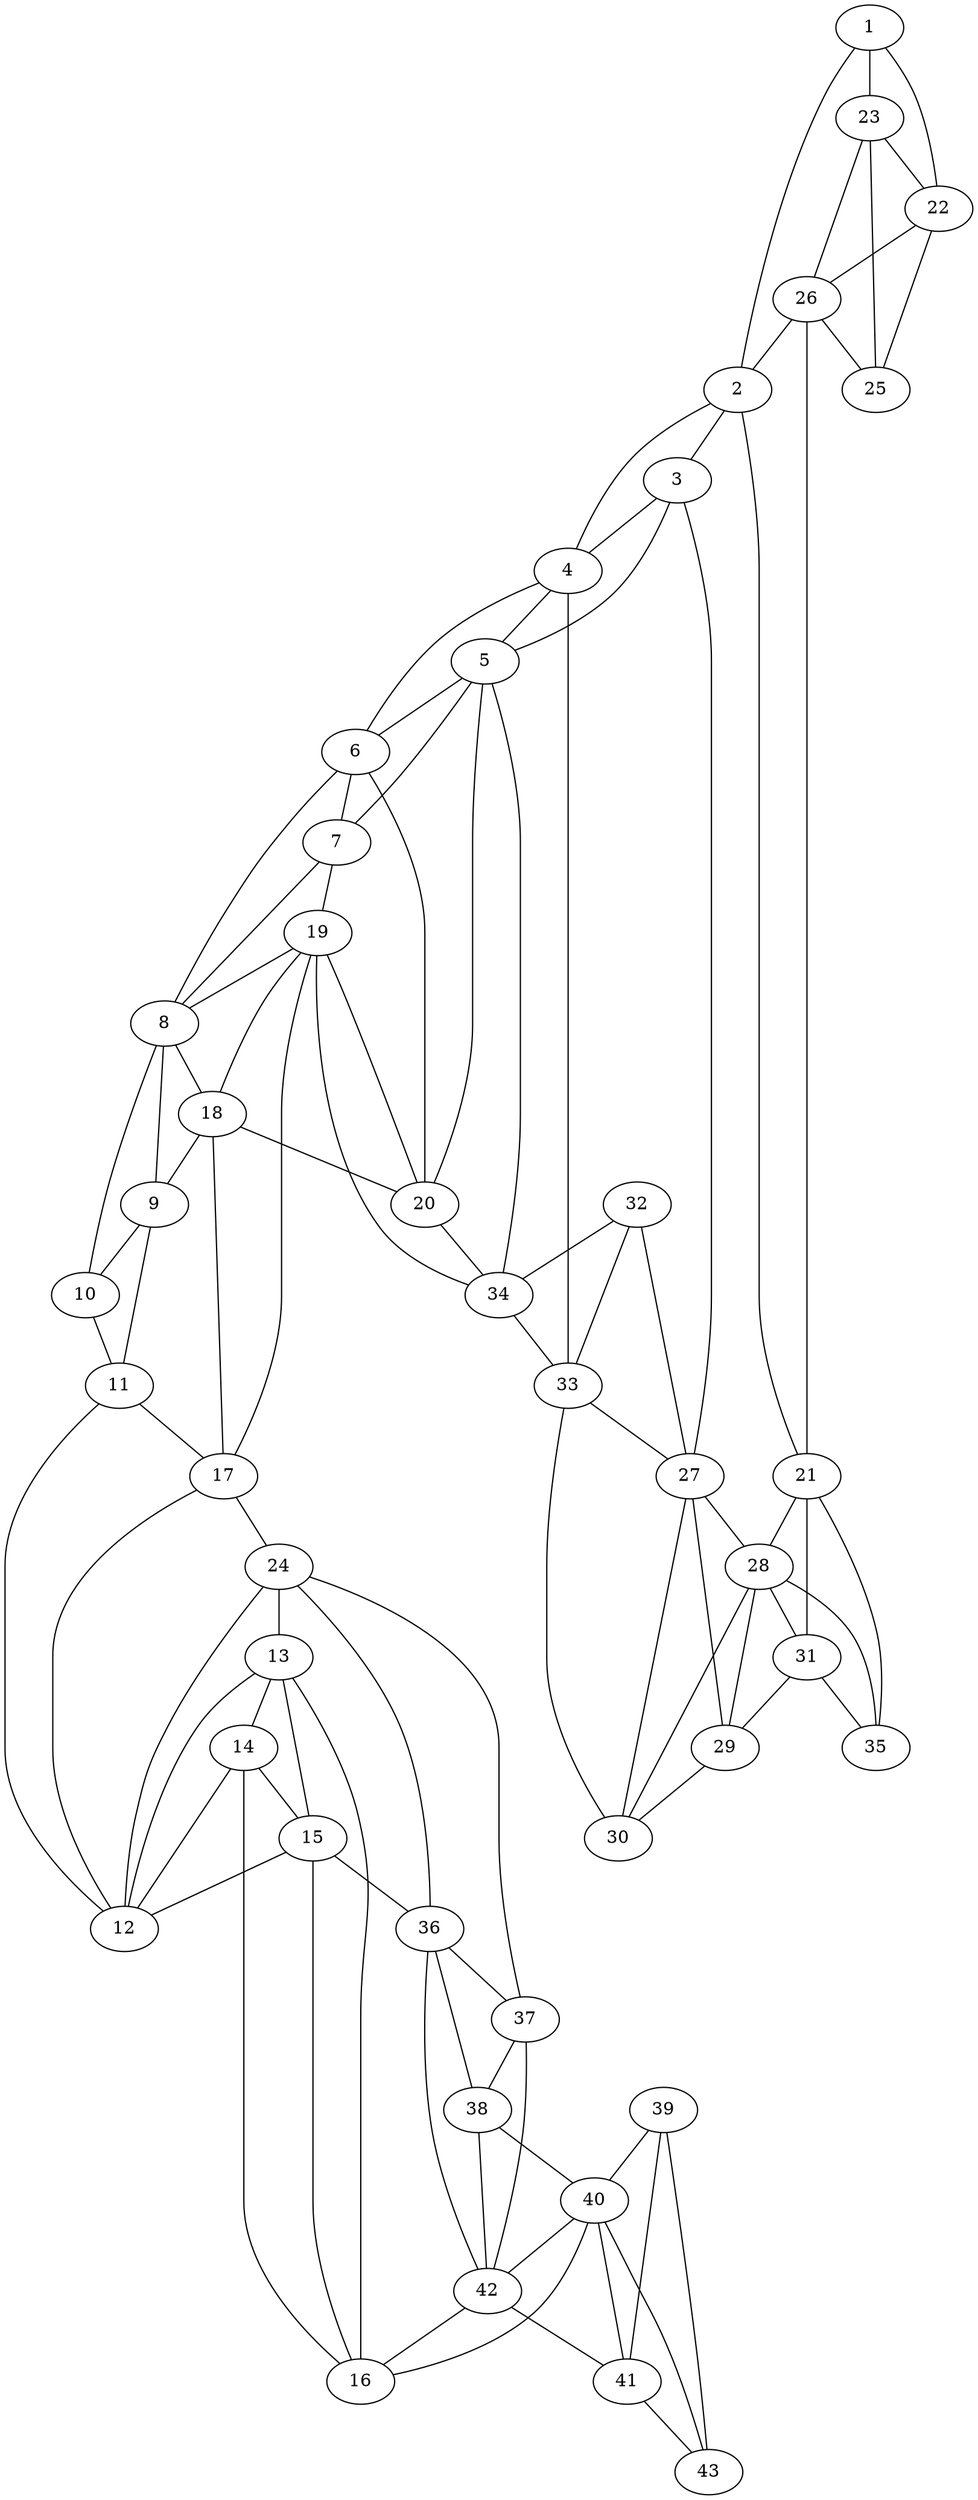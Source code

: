 graph pdb1ud4 {
	1	 [aaLength=17,
		sequence=QHWNRLHDDAAALSDAG,
		type=0];
	2	 [aaLength=15,
		sequence=TKAQLERAIGSLKSN,
		type=0];
	1 -- 2	 [distance0="59.44842",
		frequency=1,
		type0=1];
	22	 [aaLength=4,
		sequence=AIWI,
		type=1];
	1 -- 22	 [distance0="110.0075",
		frequency=1,
		type0=3];
	23	 [aaLength=3,
		sequence=MMQ,
		type=1];
	1 -- 23	 [distance0="109.1313",
		frequency=1,
		type0=2];
	3	 [aaLength=5,
		sequence=FSGRN,
		type=0];
	2 -- 3	 [distance0="67.78531",
		frequency=1,
		type0=2];
	4	 [aaLength=3,
		sequence=RWF,
		type=0];
	2 -- 4	 [distance0="80.63641",
		frequency=1,
		type0=3];
	21	 [aaLength=6,
		sequence=NVYGDV,
		type=1];
	2 -- 21	 [distance0="2.0",
		frequency=1,
		type0=4];
	5	 [aaLength=20,
		sequence=HPEVQDELKDWGSWFTDELD,
		type=0];
	3 -- 5	 [distance0="64.04982",
		frequency=1,
		type0=2];
	3 -- 4	 [distance0="17.41035",
		distance1="8.0",
		frequency=2,
		type0=1,
		type1=4];
	4 -- 5	 [distance0="52.90165",
		frequency=1,
		type0=2];
	6	 [aaLength=5,
		sequence=AIKHI,
		type=0];
	4 -- 6	 [distance0="79.15655",
		frequency=1,
		type0=3];
	33	 [aaLength=7,
		sequence=FNGVDWD,
		type=1];
	4 -- 33	 [distance0="1.0",
		frequency=1,
		type0=4];
	20	 [aaLength=4,
		sequence=GYRL,
		type=1];
	5 -- 20	 [distance0="2.0",
		frequency=1,
		type0=4];
	5 -- 6	 [distance0="34.66547",
		frequency=1,
		type0=2];
	7	 [aaLength=16,
		sequence=PFWYTSDWVRHQRNEA,
		type=0];
	5 -- 7	 [distance0="33.22878",
		frequency=1,
		type0=1];
	6 -- 7	 [distance0="15.35279",
		distance1="0.0",
		frequency=2,
		type0=1,
		type1=5];
	8	 [aaLength=12,
		sequence=DVGALEFYLDEM,
		type=0];
	6 -- 8	 [distance0="36.06238",
		frequency=1,
		type0=3];
	19	 [aaLength=4,
		sequence=FVVG,
		type=1];
	7 -- 19	 [distance0="4.0",
		frequency=1,
		type0=4];
	8 -- 7	 [distance0="34.866",
		frequency=1,
		type0=2];
	9	 [aaLength=15,
		sequence=DVPLNYNFYRASQQG,
		type=0];
	8 -- 9	 [distance0="21.25363",
		frequency=1,
		type0=1];
	18	 [aaLength=3,
		sequence=SLF,
		type=1];
	8 -- 18	 [distance0="4.0",
		frequency=1,
		type0=4];
	10	 [aaLength=5,
		sequence=DMRNI,
		type=0];
	9 -- 10	 [distance0="21.54526",
		distance1="3.0",
		frequency=2,
		type0=2,
		type1=4];
	10 -- 8	 [distance0="41.00774",
		frequency=1,
		type0=3];
	11	 [aaLength=6,
		sequence=SLVEAH,
		type=0];
	10 -- 11	 [distance0="16.50662",
		distance1="3.0",
		frequency=2,
		type0=1,
		type1=4];
	17	 [aaLength=2,
		sequence=AV,
		type=1];
	11 -- 17	 [distance0="3.0",
		frequency=1,
		type0=4];
	11 -- 9	 [distance0="28.00953",
		frequency=1,
		type0=2];
	12	 [aaLength=11,
		sequence=FKPLAYATILT,
		type=0];
	12 -- 11	 [distance0="32.11343",
		frequency=1,
		type0=2];
	13	 [aaLength=6,
		sequence=YGDYYG,
		type=0];
	12 -- 13	 [distance0="21.94231",
		frequency=1,
		type0=1];
	14	 [aaLength=5,
		sequence=IPNDN,
		type=0];
	12 -- 14	 [distance0="33.19948",
		frequency=1,
		type0=3];
	24	 [aaLength=3,
		sequence=NVF,
		type=1];
	12 -- 24	 [distance0="6.0",
		frequency=1,
		type0=4];
	13 -- 14	 [distance0="13.52693",
		distance1="0.0",
		frequency=2,
		type0=1,
		type1=5];
	15	 [aaLength=15,
		sequence=KKDMIDELLDARQNY,
		type=0];
	14 -- 15	 [distance0="26.47129",
		distance1="3.0",
		frequency=2,
		type0=2,
		type1=4];
	15 -- 12	 [distance0="34.49098",
		frequency=1,
		type0=3];
	15 -- 13	 [distance0="19.18863",
		frequency=1,
		type0=1];
	36	 [aaLength=4,
		sequence=QHDY,
		type=1];
	15 -- 36	 [distance0="4.0",
		frequency=1,
		type0=4];
	16	 [aaLength=5,
		sequence=GRQNA,
		type=0];
	16 -- 15	 [distance0="65.05722",
		frequency=1,
		type0=1];
	16 -- 13	 [distance0="83.07325",
		frequency=1,
		type0=2];
	16 -- 14	 [distance0="83.94029",
		frequency=1,
		type0=3];
	40	 [aaLength=4,
		sequence=TWTD,
		type=1];
	16 -- 40	 [distance0="2.0",
		frequency=1,
		type0=4];
	17 -- 12	 [distance0="21.0",
		frequency=1,
		type0=4];
	17 -- 18	 [distance0="38.0",
		frequency=1,
		type0=1];
	17 -- 19	 [distance0="63.0",
		frequency=1,
		type0=3];
	17 -- 24	 [distance0="40.0",
		frequency=1,
		type0=2];
	18 -- 20	 [distance0="55.0",
		frequency=1,
		type0=3];
	18 -- 9	 [distance0="0.0",
		frequency=1,
		type0=5];
	18 -- 19	 [distance0="25.0",
		frequency=1,
		type0=1];
	19 -- 20	 [distance0="30.0",
		frequency=1,
		type0=2];
	19 -- 8	 [distance0="5.0",
		frequency=1,
		type0=4];
	34	 [aaLength=3,
		sequence=SNI,
		type=1];
	19 -- 34	 [distance0="58.0",
		frequency=1,
		type0=3];
	20 -- 6	 [distance0="1.0",
		frequency=1,
		type0=4];
	20 -- 34	 [distance0="28.0",
		frequency=1,
		type0=1];
	28	 [aaLength=11,
		sequence=FTEAVQAVQVN,
		type=1];
	21 -- 28	 [distance0="15.0",
		frequency=1,
		type0=2];
	31	 [aaLength=11,
		sequence=FTEAVQAVQVN,
		type=1];
	21 -- 31	 [distance0="15.0",
		frequency=1,
		type0=3];
	35	 [aaLength=2,
		sequence=HK,
		type=1];
	21 -- 35	 [distance0="9.0",
		distance1="3.0",
		frequency=2,
		type0=1,
		type1=4];
	25	 [aaLength=2,
		sequence=KG,
		type=1];
	22 -- 25	 [distance0="8.0",
		distance1="4.0",
		frequency=2,
		type0=1,
		type1=4];
	26	 [aaLength=3,
		sequence=AYD,
		type=1];
	22 -- 26	 [distance0="19.0",
		frequency=1,
		type0=2];
	23 -- 22	 [distance0="32.0",
		distance1="29.0",
		frequency=2,
		type0=1,
		type1=4];
	23 -- 25	 [distance0="40.0",
		frequency=1,
		type0=2];
	23 -- 26	 [distance0="51.0",
		frequency=1,
		type0=3];
	24 -- 13	 [distance0="0.0",
		frequency=1,
		type0=5];
	24 -- 36	 [distance0="36.0",
		frequency=1,
		type0=1];
	37	 [aaLength=6,
		sequence=VVGWTR,
		type=1];
	24 -- 37	 [distance0="45.0",
		frequency=1,
		type0=3];
	26 -- 2	 [distance0="18.0",
		frequency=1,
		type0=4];
	26 -- 21	 [distance0="38.0",
		frequency=1,
		type0=3];
	26 -- 25	 [distance0="11.0",
		frequency=1,
		type0=1];
	27	 [aaLength=8,
		sequence=YTIDAWTG,
		type=1];
	27 -- 3	 [distance0="2.0",
		frequency=1,
		type0=4];
	27 -- 28	 [distance0="22.0",
		frequency=1,
		type0=3];
	29	 [aaLength=5,
		sequence=NRWQD,
		type=1];
	28 -- 29	 [distance0="13.0",
		distance1="2.0",
		frequency=2,
		type0=3,
		type1=4];
	28 -- 31	 [distance0="0.0",
		frequency=1,
		type0=1];
	29 -- 27	 [distance0="9.0",
		frequency=1,
		type0=1];
	30	 [aaLength=8,
		sequence=YTIDAWTG,
		type=1];
	29 -- 30	 [distance0="9.0",
		distance1="4.0",
		frequency=2,
		type0=2,
		type1=4];
	30 -- 27	 [distance0="0.0",
		frequency=1,
		type0=5];
	30 -- 28	 [distance0="22.0",
		frequency=1,
		type0=3];
	31 -- 29	 [distance0="13.0",
		frequency=1,
		type0=3];
	31 -- 35	 [distance0="6.0",
		frequency=1,
		type0=2];
	32	 [aaLength=7,
		sequence=ENHIFRF,
		type=1];
	32 -- 27	 [distance0="38.0",
		frequency=1,
		type0=3];
	32 -- 33	 [distance0="11.0",
		frequency=1,
		type0=1];
	32 -- 34	 [distance0="28.0",
		distance1="21.0",
		frequency=2,
		type0=2,
		type1=4];
	33 -- 27	 [distance0="27.0",
		frequency=1,
		type0=2];
	33 -- 30	 [distance0="27.0",
		frequency=1,
		type0=3];
	34 -- 5	 [distance0="3.0",
		frequency=1,
		type0=4];
	34 -- 33	 [distance0="39.0",
		frequency=1,
		type0=3];
	35 -- 28	 [distance0="6.0",
		frequency=1,
		type0=1];
	36 -- 37	 [distance0="9.0",
		distance1="5.0",
		frequency=2,
		type0=1,
		type1=4];
	38	 [aaLength=6,
		sequence=LATIMS,
		type=1];
	36 -- 38	 [distance0="25.0",
		frequency=1,
		type0=2];
	42	 [aaLength=6,
		sequence=GSKWMY,
		type=1];
	36 -- 42	 [distance0="35.0",
		frequency=1,
		type0=3];
	37 -- 38	 [distance0="16.0",
		distance1="10.0",
		frequency=2,
		type0=2,
		type1=4];
	37 -- 42	 [distance0="26.0",
		frequency=1,
		type0=3];
	38 -- 40	 [distance0="24.0",
		frequency=1,
		type0=3];
	38 -- 42	 [distance0="10.0",
		distance1="4.0",
		frequency=2,
		type0=1,
		type1=4];
	39	 [aaLength=6,
		sequence=SVSVYV,
		type=1];
	39 -- 40	 [distance0="28.0",
		frequency=1,
		type0=3];
	41	 [aaLength=3,
		sequence=SVT,
		type=1];
	39 -- 41	 [distance0="17.0",
		frequency=1,
		type0=2];
	43	 [aaLength=6,
		sequence=WGEFFT,
		type=1];
	39 -- 43	 [distance0="9.0",
		frequency=1,
		type0=1];
	40 -- 41	 [distance0="11.0",
		distance1="7.0",
		frequency=2,
		type0=1,
		type1=4];
	40 -- 42	 [distance0="14.0",
		frequency=1,
		type0=2];
	40 -- 43	 [distance0="19.0",
		frequency=1,
		type0=3];
	41 -- 43	 [distance0="8.0",
		distance1="5.0",
		frequency=2,
		type0=1,
		type1=4];
	42 -- 16	 [distance0="1.0",
		frequency=1,
		type0=4];
	42 -- 41	 [distance0="25.0",
		frequency=1,
		type0=3];
}
